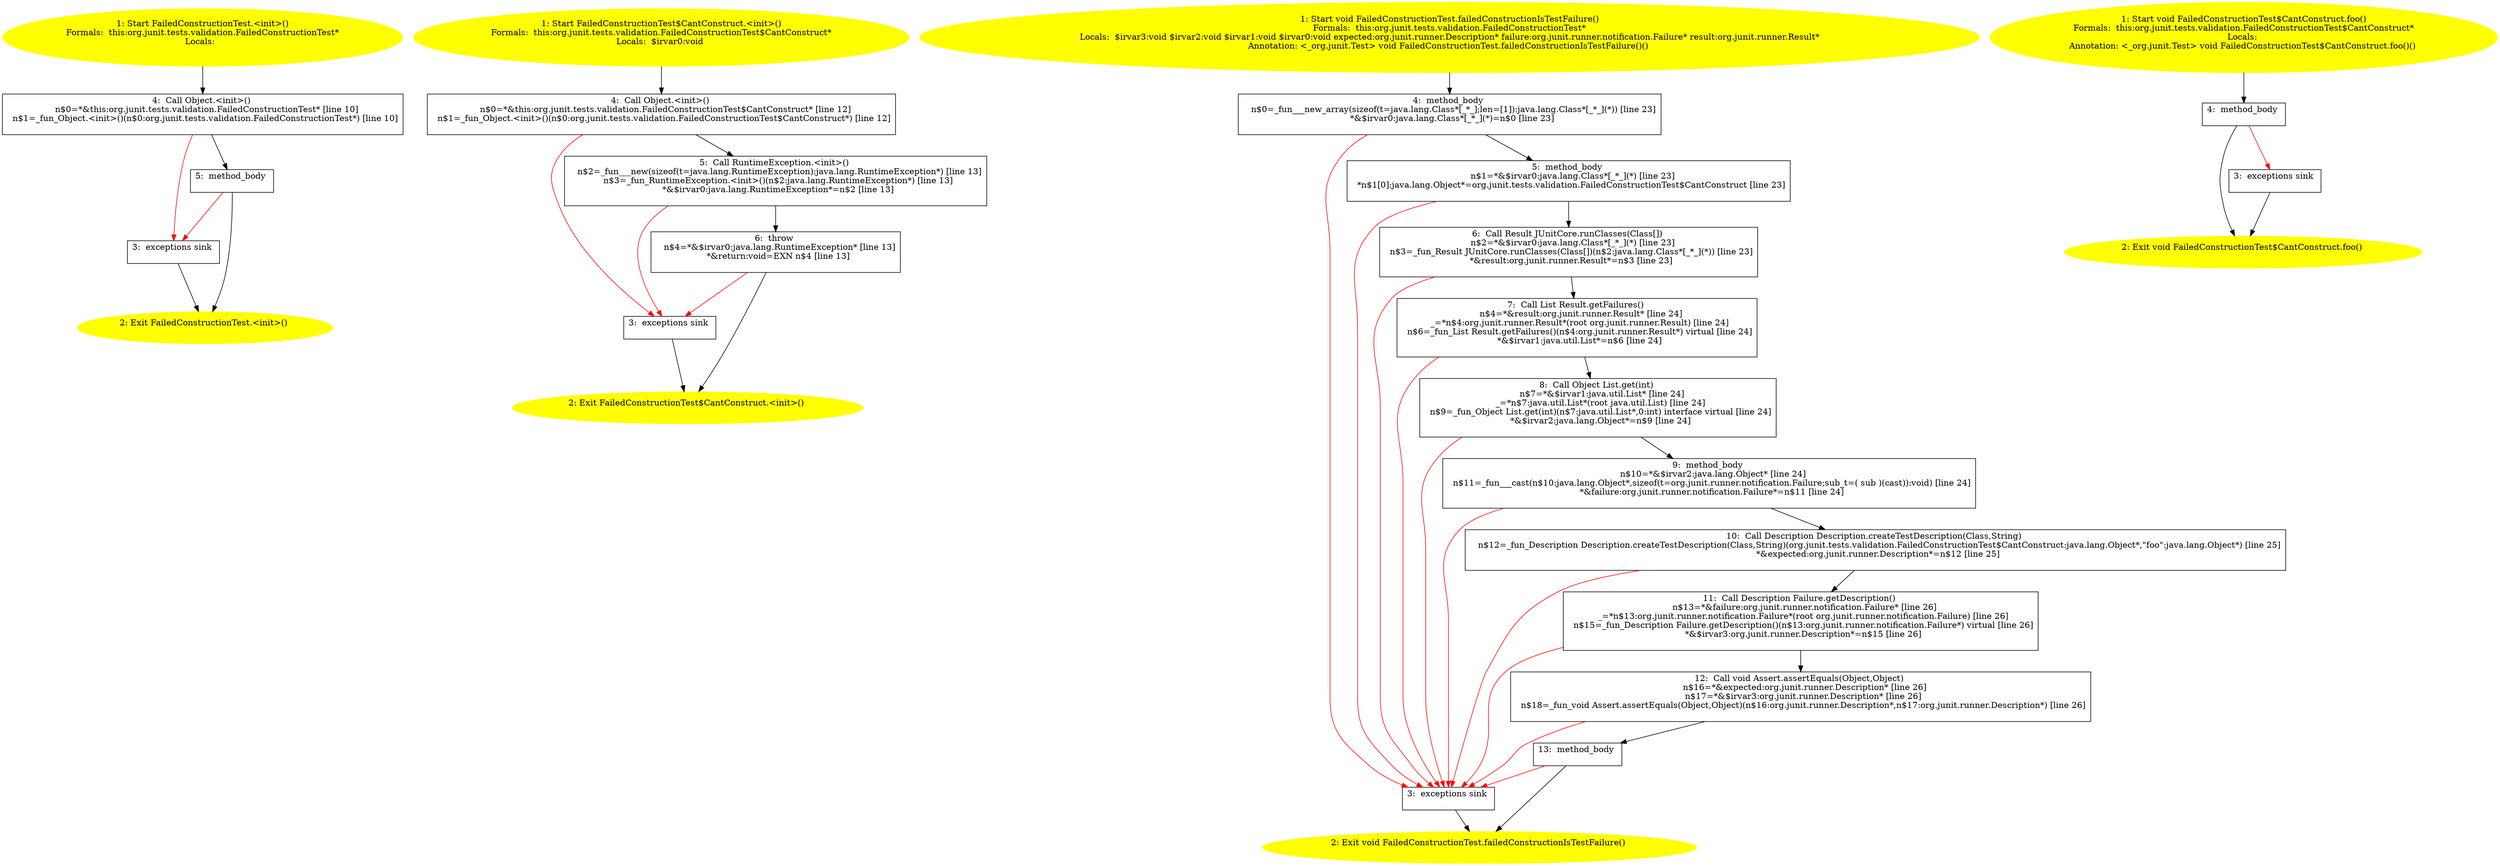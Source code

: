 /* @generated */
digraph cfg {
"org.junit.tests.validation.FailedConstructionTest.<init>().6cab5d1a8c71fc46d8f3def9ed0a47d4_1" [label="1: Start FailedConstructionTest.<init>()\nFormals:  this:org.junit.tests.validation.FailedConstructionTest*\nLocals:  \n  " color=yellow style=filled]
	

	 "org.junit.tests.validation.FailedConstructionTest.<init>().6cab5d1a8c71fc46d8f3def9ed0a47d4_1" -> "org.junit.tests.validation.FailedConstructionTest.<init>().6cab5d1a8c71fc46d8f3def9ed0a47d4_4" ;
"org.junit.tests.validation.FailedConstructionTest.<init>().6cab5d1a8c71fc46d8f3def9ed0a47d4_2" [label="2: Exit FailedConstructionTest.<init>() \n  " color=yellow style=filled]
	

"org.junit.tests.validation.FailedConstructionTest.<init>().6cab5d1a8c71fc46d8f3def9ed0a47d4_3" [label="3:  exceptions sink \n  " shape="box"]
	

	 "org.junit.tests.validation.FailedConstructionTest.<init>().6cab5d1a8c71fc46d8f3def9ed0a47d4_3" -> "org.junit.tests.validation.FailedConstructionTest.<init>().6cab5d1a8c71fc46d8f3def9ed0a47d4_2" ;
"org.junit.tests.validation.FailedConstructionTest.<init>().6cab5d1a8c71fc46d8f3def9ed0a47d4_4" [label="4:  Call Object.<init>() \n   n$0=*&this:org.junit.tests.validation.FailedConstructionTest* [line 10]\n  n$1=_fun_Object.<init>()(n$0:org.junit.tests.validation.FailedConstructionTest*) [line 10]\n " shape="box"]
	

	 "org.junit.tests.validation.FailedConstructionTest.<init>().6cab5d1a8c71fc46d8f3def9ed0a47d4_4" -> "org.junit.tests.validation.FailedConstructionTest.<init>().6cab5d1a8c71fc46d8f3def9ed0a47d4_5" ;
	 "org.junit.tests.validation.FailedConstructionTest.<init>().6cab5d1a8c71fc46d8f3def9ed0a47d4_4" -> "org.junit.tests.validation.FailedConstructionTest.<init>().6cab5d1a8c71fc46d8f3def9ed0a47d4_3" [color="red" ];
"org.junit.tests.validation.FailedConstructionTest.<init>().6cab5d1a8c71fc46d8f3def9ed0a47d4_5" [label="5:  method_body \n  " shape="box"]
	

	 "org.junit.tests.validation.FailedConstructionTest.<init>().6cab5d1a8c71fc46d8f3def9ed0a47d4_5" -> "org.junit.tests.validation.FailedConstructionTest.<init>().6cab5d1a8c71fc46d8f3def9ed0a47d4_2" ;
	 "org.junit.tests.validation.FailedConstructionTest.<init>().6cab5d1a8c71fc46d8f3def9ed0a47d4_5" -> "org.junit.tests.validation.FailedConstructionTest.<init>().6cab5d1a8c71fc46d8f3def9ed0a47d4_3" [color="red" ];
"org.junit.tests.validation.FailedConstructionTest$CantConstruct.<init>().6ca0b6ede9d34b0c5673217ad5981f1f_1" [label="1: Start FailedConstructionTest$CantConstruct.<init>()\nFormals:  this:org.junit.tests.validation.FailedConstructionTest$CantConstruct*\nLocals:  $irvar0:void \n  " color=yellow style=filled]
	

	 "org.junit.tests.validation.FailedConstructionTest$CantConstruct.<init>().6ca0b6ede9d34b0c5673217ad5981f1f_1" -> "org.junit.tests.validation.FailedConstructionTest$CantConstruct.<init>().6ca0b6ede9d34b0c5673217ad5981f1f_4" ;
"org.junit.tests.validation.FailedConstructionTest$CantConstruct.<init>().6ca0b6ede9d34b0c5673217ad5981f1f_2" [label="2: Exit FailedConstructionTest$CantConstruct.<init>() \n  " color=yellow style=filled]
	

"org.junit.tests.validation.FailedConstructionTest$CantConstruct.<init>().6ca0b6ede9d34b0c5673217ad5981f1f_3" [label="3:  exceptions sink \n  " shape="box"]
	

	 "org.junit.tests.validation.FailedConstructionTest$CantConstruct.<init>().6ca0b6ede9d34b0c5673217ad5981f1f_3" -> "org.junit.tests.validation.FailedConstructionTest$CantConstruct.<init>().6ca0b6ede9d34b0c5673217ad5981f1f_2" ;
"org.junit.tests.validation.FailedConstructionTest$CantConstruct.<init>().6ca0b6ede9d34b0c5673217ad5981f1f_4" [label="4:  Call Object.<init>() \n   n$0=*&this:org.junit.tests.validation.FailedConstructionTest$CantConstruct* [line 12]\n  n$1=_fun_Object.<init>()(n$0:org.junit.tests.validation.FailedConstructionTest$CantConstruct*) [line 12]\n " shape="box"]
	

	 "org.junit.tests.validation.FailedConstructionTest$CantConstruct.<init>().6ca0b6ede9d34b0c5673217ad5981f1f_4" -> "org.junit.tests.validation.FailedConstructionTest$CantConstruct.<init>().6ca0b6ede9d34b0c5673217ad5981f1f_5" ;
	 "org.junit.tests.validation.FailedConstructionTest$CantConstruct.<init>().6ca0b6ede9d34b0c5673217ad5981f1f_4" -> "org.junit.tests.validation.FailedConstructionTest$CantConstruct.<init>().6ca0b6ede9d34b0c5673217ad5981f1f_3" [color="red" ];
"org.junit.tests.validation.FailedConstructionTest$CantConstruct.<init>().6ca0b6ede9d34b0c5673217ad5981f1f_5" [label="5:  Call RuntimeException.<init>() \n   n$2=_fun___new(sizeof(t=java.lang.RuntimeException):java.lang.RuntimeException*) [line 13]\n  n$3=_fun_RuntimeException.<init>()(n$2:java.lang.RuntimeException*) [line 13]\n  *&$irvar0:java.lang.RuntimeException*=n$2 [line 13]\n " shape="box"]
	

	 "org.junit.tests.validation.FailedConstructionTest$CantConstruct.<init>().6ca0b6ede9d34b0c5673217ad5981f1f_5" -> "org.junit.tests.validation.FailedConstructionTest$CantConstruct.<init>().6ca0b6ede9d34b0c5673217ad5981f1f_6" ;
	 "org.junit.tests.validation.FailedConstructionTest$CantConstruct.<init>().6ca0b6ede9d34b0c5673217ad5981f1f_5" -> "org.junit.tests.validation.FailedConstructionTest$CantConstruct.<init>().6ca0b6ede9d34b0c5673217ad5981f1f_3" [color="red" ];
"org.junit.tests.validation.FailedConstructionTest$CantConstruct.<init>().6ca0b6ede9d34b0c5673217ad5981f1f_6" [label="6:  throw \n   n$4=*&$irvar0:java.lang.RuntimeException* [line 13]\n  *&return:void=EXN n$4 [line 13]\n " shape="box"]
	

	 "org.junit.tests.validation.FailedConstructionTest$CantConstruct.<init>().6ca0b6ede9d34b0c5673217ad5981f1f_6" -> "org.junit.tests.validation.FailedConstructionTest$CantConstruct.<init>().6ca0b6ede9d34b0c5673217ad5981f1f_2" ;
	 "org.junit.tests.validation.FailedConstructionTest$CantConstruct.<init>().6ca0b6ede9d34b0c5673217ad5981f1f_6" -> "org.junit.tests.validation.FailedConstructionTest$CantConstruct.<init>().6ca0b6ede9d34b0c5673217ad5981f1f_3" [color="red" ];
"org.junit.tests.validation.FailedConstructionTest.failedConstructionIsTestFailure():void.943a0873e043f9f2bba5baf8d7e5280e_1" [label="1: Start void FailedConstructionTest.failedConstructionIsTestFailure()\nFormals:  this:org.junit.tests.validation.FailedConstructionTest*\nLocals:  $irvar3:void $irvar2:void $irvar1:void $irvar0:void expected:org.junit.runner.Description* failure:org.junit.runner.notification.Failure* result:org.junit.runner.Result*\nAnnotation: <_org.junit.Test> void FailedConstructionTest.failedConstructionIsTestFailure()() \n  " color=yellow style=filled]
	

	 "org.junit.tests.validation.FailedConstructionTest.failedConstructionIsTestFailure():void.943a0873e043f9f2bba5baf8d7e5280e_1" -> "org.junit.tests.validation.FailedConstructionTest.failedConstructionIsTestFailure():void.943a0873e043f9f2bba5baf8d7e5280e_4" ;
"org.junit.tests.validation.FailedConstructionTest.failedConstructionIsTestFailure():void.943a0873e043f9f2bba5baf8d7e5280e_2" [label="2: Exit void FailedConstructionTest.failedConstructionIsTestFailure() \n  " color=yellow style=filled]
	

"org.junit.tests.validation.FailedConstructionTest.failedConstructionIsTestFailure():void.943a0873e043f9f2bba5baf8d7e5280e_3" [label="3:  exceptions sink \n  " shape="box"]
	

	 "org.junit.tests.validation.FailedConstructionTest.failedConstructionIsTestFailure():void.943a0873e043f9f2bba5baf8d7e5280e_3" -> "org.junit.tests.validation.FailedConstructionTest.failedConstructionIsTestFailure():void.943a0873e043f9f2bba5baf8d7e5280e_2" ;
"org.junit.tests.validation.FailedConstructionTest.failedConstructionIsTestFailure():void.943a0873e043f9f2bba5baf8d7e5280e_4" [label="4:  method_body \n   n$0=_fun___new_array(sizeof(t=java.lang.Class*[_*_];len=[1]):java.lang.Class*[_*_](*)) [line 23]\n  *&$irvar0:java.lang.Class*[_*_](*)=n$0 [line 23]\n " shape="box"]
	

	 "org.junit.tests.validation.FailedConstructionTest.failedConstructionIsTestFailure():void.943a0873e043f9f2bba5baf8d7e5280e_4" -> "org.junit.tests.validation.FailedConstructionTest.failedConstructionIsTestFailure():void.943a0873e043f9f2bba5baf8d7e5280e_5" ;
	 "org.junit.tests.validation.FailedConstructionTest.failedConstructionIsTestFailure():void.943a0873e043f9f2bba5baf8d7e5280e_4" -> "org.junit.tests.validation.FailedConstructionTest.failedConstructionIsTestFailure():void.943a0873e043f9f2bba5baf8d7e5280e_3" [color="red" ];
"org.junit.tests.validation.FailedConstructionTest.failedConstructionIsTestFailure():void.943a0873e043f9f2bba5baf8d7e5280e_5" [label="5:  method_body \n   n$1=*&$irvar0:java.lang.Class*[_*_](*) [line 23]\n  *n$1[0]:java.lang.Object*=org.junit.tests.validation.FailedConstructionTest$CantConstruct [line 23]\n " shape="box"]
	

	 "org.junit.tests.validation.FailedConstructionTest.failedConstructionIsTestFailure():void.943a0873e043f9f2bba5baf8d7e5280e_5" -> "org.junit.tests.validation.FailedConstructionTest.failedConstructionIsTestFailure():void.943a0873e043f9f2bba5baf8d7e5280e_6" ;
	 "org.junit.tests.validation.FailedConstructionTest.failedConstructionIsTestFailure():void.943a0873e043f9f2bba5baf8d7e5280e_5" -> "org.junit.tests.validation.FailedConstructionTest.failedConstructionIsTestFailure():void.943a0873e043f9f2bba5baf8d7e5280e_3" [color="red" ];
"org.junit.tests.validation.FailedConstructionTest.failedConstructionIsTestFailure():void.943a0873e043f9f2bba5baf8d7e5280e_6" [label="6:  Call Result JUnitCore.runClasses(Class[]) \n   n$2=*&$irvar0:java.lang.Class*[_*_](*) [line 23]\n  n$3=_fun_Result JUnitCore.runClasses(Class[])(n$2:java.lang.Class*[_*_](*)) [line 23]\n  *&result:org.junit.runner.Result*=n$3 [line 23]\n " shape="box"]
	

	 "org.junit.tests.validation.FailedConstructionTest.failedConstructionIsTestFailure():void.943a0873e043f9f2bba5baf8d7e5280e_6" -> "org.junit.tests.validation.FailedConstructionTest.failedConstructionIsTestFailure():void.943a0873e043f9f2bba5baf8d7e5280e_7" ;
	 "org.junit.tests.validation.FailedConstructionTest.failedConstructionIsTestFailure():void.943a0873e043f9f2bba5baf8d7e5280e_6" -> "org.junit.tests.validation.FailedConstructionTest.failedConstructionIsTestFailure():void.943a0873e043f9f2bba5baf8d7e5280e_3" [color="red" ];
"org.junit.tests.validation.FailedConstructionTest.failedConstructionIsTestFailure():void.943a0873e043f9f2bba5baf8d7e5280e_7" [label="7:  Call List Result.getFailures() \n   n$4=*&result:org.junit.runner.Result* [line 24]\n  _=*n$4:org.junit.runner.Result*(root org.junit.runner.Result) [line 24]\n  n$6=_fun_List Result.getFailures()(n$4:org.junit.runner.Result*) virtual [line 24]\n  *&$irvar1:java.util.List*=n$6 [line 24]\n " shape="box"]
	

	 "org.junit.tests.validation.FailedConstructionTest.failedConstructionIsTestFailure():void.943a0873e043f9f2bba5baf8d7e5280e_7" -> "org.junit.tests.validation.FailedConstructionTest.failedConstructionIsTestFailure():void.943a0873e043f9f2bba5baf8d7e5280e_8" ;
	 "org.junit.tests.validation.FailedConstructionTest.failedConstructionIsTestFailure():void.943a0873e043f9f2bba5baf8d7e5280e_7" -> "org.junit.tests.validation.FailedConstructionTest.failedConstructionIsTestFailure():void.943a0873e043f9f2bba5baf8d7e5280e_3" [color="red" ];
"org.junit.tests.validation.FailedConstructionTest.failedConstructionIsTestFailure():void.943a0873e043f9f2bba5baf8d7e5280e_8" [label="8:  Call Object List.get(int) \n   n$7=*&$irvar1:java.util.List* [line 24]\n  _=*n$7:java.util.List*(root java.util.List) [line 24]\n  n$9=_fun_Object List.get(int)(n$7:java.util.List*,0:int) interface virtual [line 24]\n  *&$irvar2:java.lang.Object*=n$9 [line 24]\n " shape="box"]
	

	 "org.junit.tests.validation.FailedConstructionTest.failedConstructionIsTestFailure():void.943a0873e043f9f2bba5baf8d7e5280e_8" -> "org.junit.tests.validation.FailedConstructionTest.failedConstructionIsTestFailure():void.943a0873e043f9f2bba5baf8d7e5280e_9" ;
	 "org.junit.tests.validation.FailedConstructionTest.failedConstructionIsTestFailure():void.943a0873e043f9f2bba5baf8d7e5280e_8" -> "org.junit.tests.validation.FailedConstructionTest.failedConstructionIsTestFailure():void.943a0873e043f9f2bba5baf8d7e5280e_3" [color="red" ];
"org.junit.tests.validation.FailedConstructionTest.failedConstructionIsTestFailure():void.943a0873e043f9f2bba5baf8d7e5280e_9" [label="9:  method_body \n   n$10=*&$irvar2:java.lang.Object* [line 24]\n  n$11=_fun___cast(n$10:java.lang.Object*,sizeof(t=org.junit.runner.notification.Failure;sub_t=( sub )(cast)):void) [line 24]\n  *&failure:org.junit.runner.notification.Failure*=n$11 [line 24]\n " shape="box"]
	

	 "org.junit.tests.validation.FailedConstructionTest.failedConstructionIsTestFailure():void.943a0873e043f9f2bba5baf8d7e5280e_9" -> "org.junit.tests.validation.FailedConstructionTest.failedConstructionIsTestFailure():void.943a0873e043f9f2bba5baf8d7e5280e_10" ;
	 "org.junit.tests.validation.FailedConstructionTest.failedConstructionIsTestFailure():void.943a0873e043f9f2bba5baf8d7e5280e_9" -> "org.junit.tests.validation.FailedConstructionTest.failedConstructionIsTestFailure():void.943a0873e043f9f2bba5baf8d7e5280e_3" [color="red" ];
"org.junit.tests.validation.FailedConstructionTest.failedConstructionIsTestFailure():void.943a0873e043f9f2bba5baf8d7e5280e_10" [label="10:  Call Description Description.createTestDescription(Class,String) \n   n$12=_fun_Description Description.createTestDescription(Class,String)(org.junit.tests.validation.FailedConstructionTest$CantConstruct:java.lang.Object*,\"foo\":java.lang.Object*) [line 25]\n  *&expected:org.junit.runner.Description*=n$12 [line 25]\n " shape="box"]
	

	 "org.junit.tests.validation.FailedConstructionTest.failedConstructionIsTestFailure():void.943a0873e043f9f2bba5baf8d7e5280e_10" -> "org.junit.tests.validation.FailedConstructionTest.failedConstructionIsTestFailure():void.943a0873e043f9f2bba5baf8d7e5280e_11" ;
	 "org.junit.tests.validation.FailedConstructionTest.failedConstructionIsTestFailure():void.943a0873e043f9f2bba5baf8d7e5280e_10" -> "org.junit.tests.validation.FailedConstructionTest.failedConstructionIsTestFailure():void.943a0873e043f9f2bba5baf8d7e5280e_3" [color="red" ];
"org.junit.tests.validation.FailedConstructionTest.failedConstructionIsTestFailure():void.943a0873e043f9f2bba5baf8d7e5280e_11" [label="11:  Call Description Failure.getDescription() \n   n$13=*&failure:org.junit.runner.notification.Failure* [line 26]\n  _=*n$13:org.junit.runner.notification.Failure*(root org.junit.runner.notification.Failure) [line 26]\n  n$15=_fun_Description Failure.getDescription()(n$13:org.junit.runner.notification.Failure*) virtual [line 26]\n  *&$irvar3:org.junit.runner.Description*=n$15 [line 26]\n " shape="box"]
	

	 "org.junit.tests.validation.FailedConstructionTest.failedConstructionIsTestFailure():void.943a0873e043f9f2bba5baf8d7e5280e_11" -> "org.junit.tests.validation.FailedConstructionTest.failedConstructionIsTestFailure():void.943a0873e043f9f2bba5baf8d7e5280e_12" ;
	 "org.junit.tests.validation.FailedConstructionTest.failedConstructionIsTestFailure():void.943a0873e043f9f2bba5baf8d7e5280e_11" -> "org.junit.tests.validation.FailedConstructionTest.failedConstructionIsTestFailure():void.943a0873e043f9f2bba5baf8d7e5280e_3" [color="red" ];
"org.junit.tests.validation.FailedConstructionTest.failedConstructionIsTestFailure():void.943a0873e043f9f2bba5baf8d7e5280e_12" [label="12:  Call void Assert.assertEquals(Object,Object) \n   n$16=*&expected:org.junit.runner.Description* [line 26]\n  n$17=*&$irvar3:org.junit.runner.Description* [line 26]\n  n$18=_fun_void Assert.assertEquals(Object,Object)(n$16:org.junit.runner.Description*,n$17:org.junit.runner.Description*) [line 26]\n " shape="box"]
	

	 "org.junit.tests.validation.FailedConstructionTest.failedConstructionIsTestFailure():void.943a0873e043f9f2bba5baf8d7e5280e_12" -> "org.junit.tests.validation.FailedConstructionTest.failedConstructionIsTestFailure():void.943a0873e043f9f2bba5baf8d7e5280e_13" ;
	 "org.junit.tests.validation.FailedConstructionTest.failedConstructionIsTestFailure():void.943a0873e043f9f2bba5baf8d7e5280e_12" -> "org.junit.tests.validation.FailedConstructionTest.failedConstructionIsTestFailure():void.943a0873e043f9f2bba5baf8d7e5280e_3" [color="red" ];
"org.junit.tests.validation.FailedConstructionTest.failedConstructionIsTestFailure():void.943a0873e043f9f2bba5baf8d7e5280e_13" [label="13:  method_body \n  " shape="box"]
	

	 "org.junit.tests.validation.FailedConstructionTest.failedConstructionIsTestFailure():void.943a0873e043f9f2bba5baf8d7e5280e_13" -> "org.junit.tests.validation.FailedConstructionTest.failedConstructionIsTestFailure():void.943a0873e043f9f2bba5baf8d7e5280e_2" ;
	 "org.junit.tests.validation.FailedConstructionTest.failedConstructionIsTestFailure():void.943a0873e043f9f2bba5baf8d7e5280e_13" -> "org.junit.tests.validation.FailedConstructionTest.failedConstructionIsTestFailure():void.943a0873e043f9f2bba5baf8d7e5280e_3" [color="red" ];
"org.junit.tests.validation.FailedConstructionTest$CantConstruct.foo():void.91850fed03958343331173f2ce1cc471_1" [label="1: Start void FailedConstructionTest$CantConstruct.foo()\nFormals:  this:org.junit.tests.validation.FailedConstructionTest$CantConstruct*\nLocals: \nAnnotation: <_org.junit.Test> void FailedConstructionTest$CantConstruct.foo()() \n  " color=yellow style=filled]
	

	 "org.junit.tests.validation.FailedConstructionTest$CantConstruct.foo():void.91850fed03958343331173f2ce1cc471_1" -> "org.junit.tests.validation.FailedConstructionTest$CantConstruct.foo():void.91850fed03958343331173f2ce1cc471_4" ;
"org.junit.tests.validation.FailedConstructionTest$CantConstruct.foo():void.91850fed03958343331173f2ce1cc471_2" [label="2: Exit void FailedConstructionTest$CantConstruct.foo() \n  " color=yellow style=filled]
	

"org.junit.tests.validation.FailedConstructionTest$CantConstruct.foo():void.91850fed03958343331173f2ce1cc471_3" [label="3:  exceptions sink \n  " shape="box"]
	

	 "org.junit.tests.validation.FailedConstructionTest$CantConstruct.foo():void.91850fed03958343331173f2ce1cc471_3" -> "org.junit.tests.validation.FailedConstructionTest$CantConstruct.foo():void.91850fed03958343331173f2ce1cc471_2" ;
"org.junit.tests.validation.FailedConstructionTest$CantConstruct.foo():void.91850fed03958343331173f2ce1cc471_4" [label="4:  method_body \n  " shape="box"]
	

	 "org.junit.tests.validation.FailedConstructionTest$CantConstruct.foo():void.91850fed03958343331173f2ce1cc471_4" -> "org.junit.tests.validation.FailedConstructionTest$CantConstruct.foo():void.91850fed03958343331173f2ce1cc471_2" ;
	 "org.junit.tests.validation.FailedConstructionTest$CantConstruct.foo():void.91850fed03958343331173f2ce1cc471_4" -> "org.junit.tests.validation.FailedConstructionTest$CantConstruct.foo():void.91850fed03958343331173f2ce1cc471_3" [color="red" ];
}

